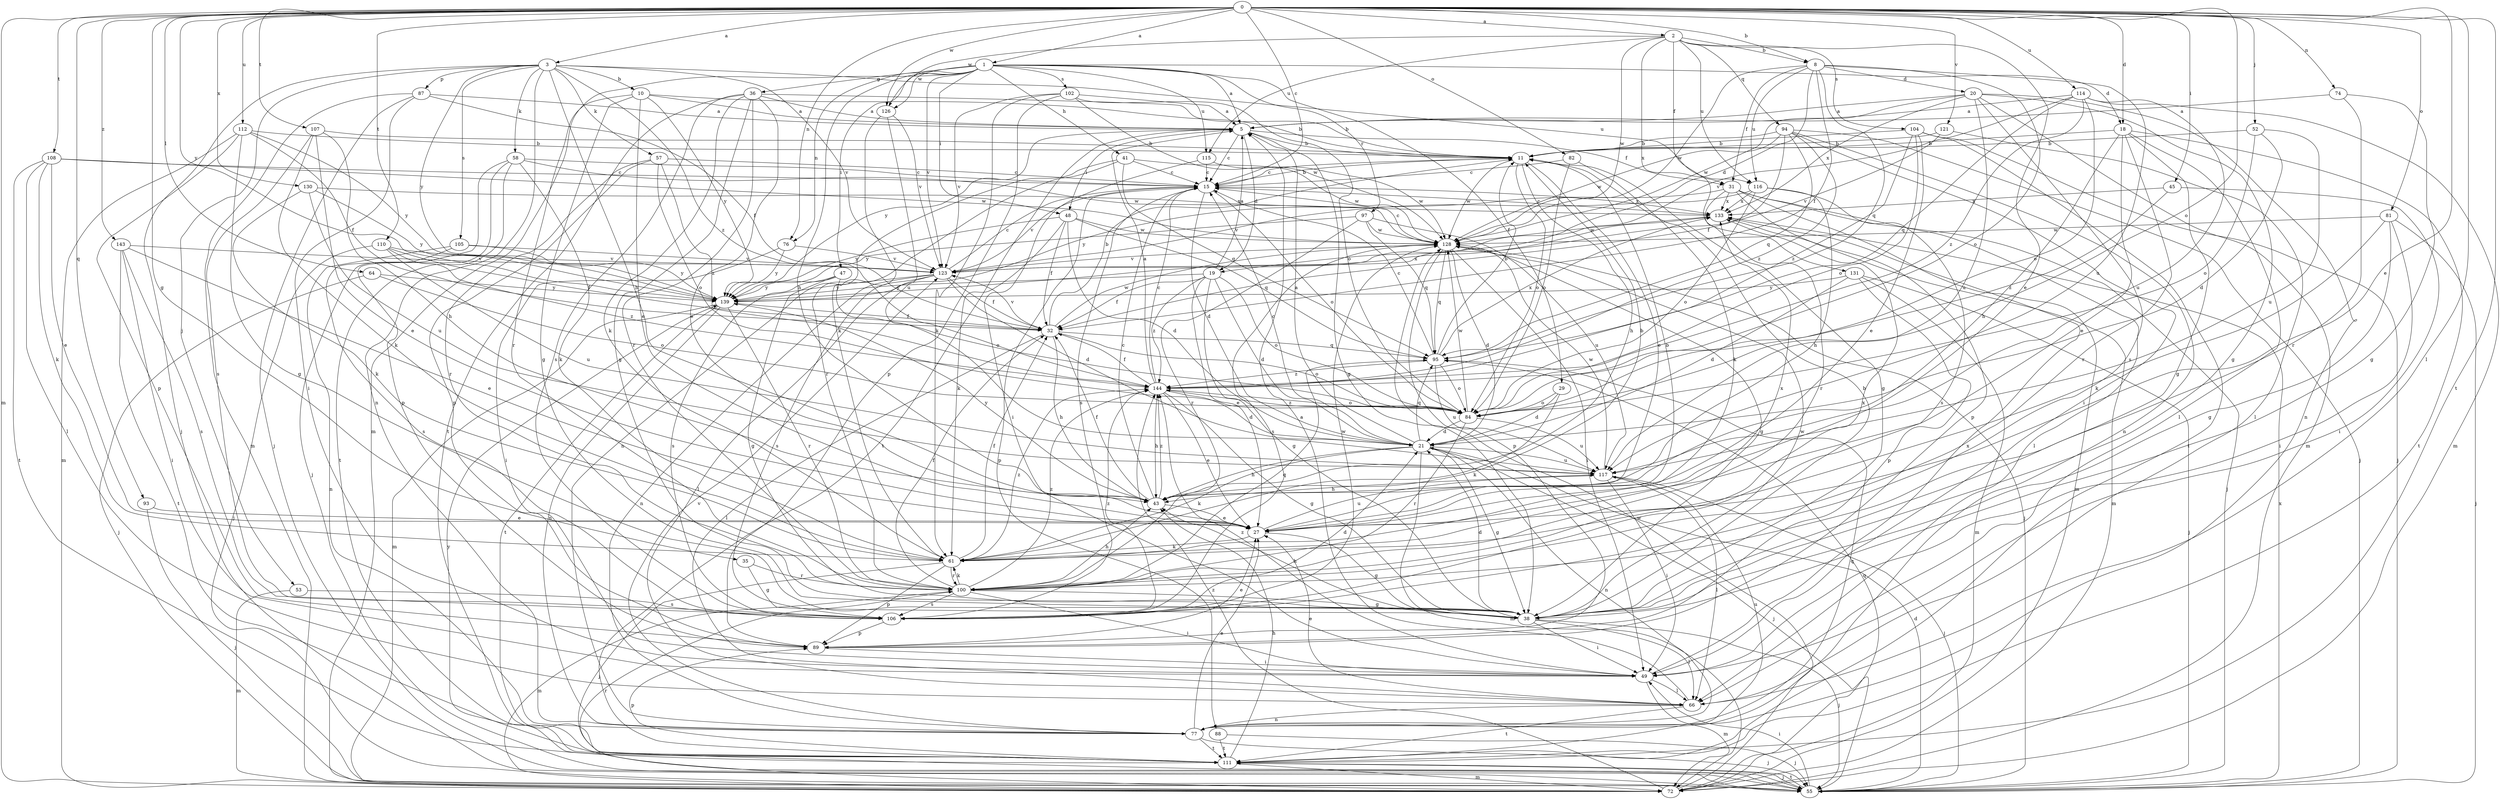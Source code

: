 strict digraph  {
0;
1;
2;
3;
5;
8;
10;
11;
15;
18;
19;
20;
21;
27;
29;
31;
32;
35;
36;
38;
41;
43;
45;
47;
48;
49;
52;
53;
55;
57;
58;
61;
64;
66;
72;
74;
76;
77;
81;
82;
84;
87;
88;
89;
93;
94;
95;
97;
100;
102;
104;
105;
106;
107;
108;
110;
111;
112;
114;
115;
116;
117;
121;
123;
126;
128;
130;
131;
133;
139;
143;
144;
0 -> 1  [label=a];
0 -> 2  [label=a];
0 -> 3  [label=a];
0 -> 8  [label=b];
0 -> 15  [label=c];
0 -> 18  [label=d];
0 -> 27  [label=e];
0 -> 35  [label=g];
0 -> 45  [label=i];
0 -> 52  [label=j];
0 -> 64  [label=l];
0 -> 66  [label=l];
0 -> 72  [label=m];
0 -> 74  [label=n];
0 -> 76  [label=n];
0 -> 81  [label=o];
0 -> 82  [label=o];
0 -> 84  [label=o];
0 -> 93  [label=q];
0 -> 107  [label=t];
0 -> 108  [label=t];
0 -> 110  [label=t];
0 -> 111  [label=t];
0 -> 112  [label=u];
0 -> 114  [label=u];
0 -> 121  [label=v];
0 -> 126  [label=w];
0 -> 130  [label=x];
0 -> 139  [label=y];
0 -> 143  [label=z];
1 -> 5  [label=a];
1 -> 18  [label=d];
1 -> 29  [label=f];
1 -> 36  [label=g];
1 -> 41  [label=h];
1 -> 43  [label=h];
1 -> 47  [label=i];
1 -> 48  [label=i];
1 -> 72  [label=m];
1 -> 76  [label=n];
1 -> 97  [label=r];
1 -> 102  [label=s];
1 -> 115  [label=u];
1 -> 123  [label=v];
1 -> 126  [label=w];
2 -> 8  [label=b];
2 -> 27  [label=e];
2 -> 31  [label=f];
2 -> 94  [label=q];
2 -> 104  [label=s];
2 -> 115  [label=u];
2 -> 116  [label=u];
2 -> 126  [label=w];
2 -> 128  [label=w];
2 -> 131  [label=x];
3 -> 10  [label=b];
3 -> 43  [label=h];
3 -> 53  [label=j];
3 -> 55  [label=j];
3 -> 57  [label=k];
3 -> 58  [label=k];
3 -> 77  [label=n];
3 -> 87  [label=p];
3 -> 105  [label=s];
3 -> 116  [label=u];
3 -> 123  [label=v];
3 -> 139  [label=y];
3 -> 144  [label=z];
5 -> 11  [label=b];
5 -> 15  [label=c];
5 -> 19  [label=d];
5 -> 31  [label=f];
5 -> 38  [label=g];
5 -> 48  [label=i];
5 -> 111  [label=t];
5 -> 139  [label=y];
8 -> 19  [label=d];
8 -> 20  [label=d];
8 -> 31  [label=f];
8 -> 32  [label=f];
8 -> 84  [label=o];
8 -> 95  [label=q];
8 -> 116  [label=u];
8 -> 117  [label=u];
8 -> 128  [label=w];
10 -> 5  [label=a];
10 -> 11  [label=b];
10 -> 27  [label=e];
10 -> 38  [label=g];
10 -> 100  [label=r];
10 -> 139  [label=y];
11 -> 15  [label=c];
11 -> 27  [label=e];
11 -> 38  [label=g];
11 -> 43  [label=h];
11 -> 84  [label=o];
11 -> 128  [label=w];
15 -> 11  [label=b];
15 -> 21  [label=d];
15 -> 84  [label=o];
15 -> 88  [label=p];
15 -> 106  [label=s];
15 -> 123  [label=v];
15 -> 133  [label=x];
18 -> 11  [label=b];
18 -> 27  [label=e];
18 -> 38  [label=g];
18 -> 43  [label=h];
18 -> 66  [label=l];
18 -> 100  [label=r];
18 -> 111  [label=t];
19 -> 5  [label=a];
19 -> 21  [label=d];
19 -> 27  [label=e];
19 -> 32  [label=f];
19 -> 38  [label=g];
19 -> 84  [label=o];
19 -> 139  [label=y];
19 -> 144  [label=z];
20 -> 5  [label=a];
20 -> 38  [label=g];
20 -> 72  [label=m];
20 -> 77  [label=n];
20 -> 106  [label=s];
20 -> 117  [label=u];
20 -> 128  [label=w];
20 -> 133  [label=x];
21 -> 5  [label=a];
21 -> 15  [label=c];
21 -> 38  [label=g];
21 -> 43  [label=h];
21 -> 55  [label=j];
21 -> 61  [label=k];
21 -> 72  [label=m];
21 -> 77  [label=n];
21 -> 95  [label=q];
21 -> 117  [label=u];
27 -> 11  [label=b];
27 -> 38  [label=g];
27 -> 61  [label=k];
27 -> 117  [label=u];
29 -> 21  [label=d];
29 -> 61  [label=k];
29 -> 84  [label=o];
31 -> 55  [label=j];
31 -> 66  [label=l];
31 -> 72  [label=m];
31 -> 89  [label=p];
31 -> 100  [label=r];
31 -> 133  [label=x];
31 -> 139  [label=y];
32 -> 11  [label=b];
32 -> 43  [label=h];
32 -> 66  [label=l];
32 -> 84  [label=o];
32 -> 95  [label=q];
32 -> 123  [label=v];
32 -> 128  [label=w];
35 -> 38  [label=g];
35 -> 100  [label=r];
36 -> 5  [label=a];
36 -> 11  [label=b];
36 -> 27  [label=e];
36 -> 38  [label=g];
36 -> 61  [label=k];
36 -> 100  [label=r];
36 -> 106  [label=s];
36 -> 111  [label=t];
38 -> 11  [label=b];
38 -> 21  [label=d];
38 -> 43  [label=h];
38 -> 49  [label=i];
38 -> 55  [label=j];
38 -> 66  [label=l];
38 -> 128  [label=w];
41 -> 15  [label=c];
41 -> 77  [label=n];
41 -> 95  [label=q];
41 -> 100  [label=r];
41 -> 128  [label=w];
43 -> 11  [label=b];
43 -> 15  [label=c];
43 -> 27  [label=e];
43 -> 32  [label=f];
43 -> 139  [label=y];
43 -> 144  [label=z];
45 -> 49  [label=i];
45 -> 133  [label=x];
45 -> 144  [label=z];
47 -> 38  [label=g];
47 -> 84  [label=o];
47 -> 106  [label=s];
47 -> 139  [label=y];
48 -> 21  [label=d];
48 -> 32  [label=f];
48 -> 61  [label=k];
48 -> 95  [label=q];
48 -> 128  [label=w];
48 -> 139  [label=y];
49 -> 66  [label=l];
49 -> 72  [label=m];
49 -> 133  [label=x];
49 -> 144  [label=z];
52 -> 11  [label=b];
52 -> 21  [label=d];
52 -> 84  [label=o];
52 -> 117  [label=u];
53 -> 72  [label=m];
53 -> 106  [label=s];
55 -> 21  [label=d];
55 -> 49  [label=i];
55 -> 111  [label=t];
55 -> 133  [label=x];
55 -> 139  [label=y];
57 -> 15  [label=c];
57 -> 84  [label=o];
57 -> 89  [label=p];
57 -> 100  [label=r];
57 -> 144  [label=z];
58 -> 15  [label=c];
58 -> 55  [label=j];
58 -> 61  [label=k];
58 -> 89  [label=p];
58 -> 111  [label=t];
58 -> 128  [label=w];
61 -> 32  [label=f];
61 -> 55  [label=j];
61 -> 89  [label=p];
61 -> 100  [label=r];
61 -> 133  [label=x];
61 -> 144  [label=z];
64 -> 55  [label=j];
64 -> 84  [label=o];
64 -> 139  [label=y];
66 -> 5  [label=a];
66 -> 27  [label=e];
66 -> 77  [label=n];
66 -> 111  [label=t];
72 -> 95  [label=q];
72 -> 100  [label=r];
72 -> 128  [label=w];
72 -> 144  [label=z];
74 -> 5  [label=a];
74 -> 38  [label=g];
74 -> 100  [label=r];
76 -> 49  [label=i];
76 -> 123  [label=v];
76 -> 139  [label=y];
77 -> 27  [label=e];
77 -> 55  [label=j];
77 -> 111  [label=t];
77 -> 117  [label=u];
77 -> 123  [label=v];
81 -> 38  [label=g];
81 -> 49  [label=i];
81 -> 55  [label=j];
81 -> 61  [label=k];
81 -> 128  [label=w];
82 -> 15  [label=c];
82 -> 61  [label=k];
82 -> 84  [label=o];
84 -> 21  [label=d];
84 -> 100  [label=r];
84 -> 117  [label=u];
84 -> 128  [label=w];
84 -> 144  [label=z];
87 -> 5  [label=a];
87 -> 32  [label=f];
87 -> 49  [label=i];
87 -> 55  [label=j];
87 -> 72  [label=m];
88 -> 55  [label=j];
88 -> 111  [label=t];
89 -> 27  [label=e];
89 -> 49  [label=i];
93 -> 27  [label=e];
93 -> 55  [label=j];
94 -> 11  [label=b];
94 -> 32  [label=f];
94 -> 49  [label=i];
94 -> 55  [label=j];
94 -> 77  [label=n];
94 -> 95  [label=q];
94 -> 128  [label=w];
94 -> 144  [label=z];
95 -> 11  [label=b];
95 -> 15  [label=c];
95 -> 84  [label=o];
95 -> 117  [label=u];
95 -> 133  [label=x];
95 -> 144  [label=z];
97 -> 95  [label=q];
97 -> 100  [label=r];
97 -> 117  [label=u];
97 -> 128  [label=w];
97 -> 139  [label=y];
100 -> 32  [label=f];
100 -> 38  [label=g];
100 -> 43  [label=h];
100 -> 49  [label=i];
100 -> 61  [label=k];
100 -> 72  [label=m];
100 -> 95  [label=q];
100 -> 106  [label=s];
100 -> 133  [label=x];
100 -> 144  [label=z];
102 -> 5  [label=a];
102 -> 61  [label=k];
102 -> 84  [label=o];
102 -> 89  [label=p];
102 -> 123  [label=v];
102 -> 128  [label=w];
104 -> 11  [label=b];
104 -> 27  [label=e];
104 -> 55  [label=j];
104 -> 84  [label=o];
104 -> 111  [label=t];
104 -> 144  [label=z];
105 -> 77  [label=n];
105 -> 106  [label=s];
105 -> 123  [label=v];
105 -> 139  [label=y];
106 -> 21  [label=d];
106 -> 89  [label=p];
106 -> 128  [label=w];
106 -> 144  [label=z];
107 -> 11  [label=b];
107 -> 27  [label=e];
107 -> 43  [label=h];
107 -> 61  [label=k];
107 -> 106  [label=s];
108 -> 15  [label=c];
108 -> 27  [label=e];
108 -> 61  [label=k];
108 -> 66  [label=l];
108 -> 111  [label=t];
108 -> 128  [label=w];
110 -> 32  [label=f];
110 -> 55  [label=j];
110 -> 117  [label=u];
110 -> 123  [label=v];
110 -> 144  [label=z];
111 -> 43  [label=h];
111 -> 55  [label=j];
111 -> 72  [label=m];
111 -> 89  [label=p];
111 -> 95  [label=q];
112 -> 11  [label=b];
112 -> 32  [label=f];
112 -> 38  [label=g];
112 -> 72  [label=m];
112 -> 89  [label=p];
112 -> 139  [label=y];
114 -> 5  [label=a];
114 -> 72  [label=m];
114 -> 84  [label=o];
114 -> 95  [label=q];
114 -> 117  [label=u];
114 -> 123  [label=v];
114 -> 144  [label=z];
115 -> 15  [label=c];
115 -> 49  [label=i];
115 -> 128  [label=w];
116 -> 43  [label=h];
116 -> 84  [label=o];
116 -> 106  [label=s];
116 -> 123  [label=v];
116 -> 133  [label=x];
117 -> 43  [label=h];
117 -> 49  [label=i];
117 -> 55  [label=j];
117 -> 66  [label=l];
117 -> 128  [label=w];
121 -> 11  [label=b];
121 -> 66  [label=l];
121 -> 123  [label=v];
123 -> 15  [label=c];
123 -> 21  [label=d];
123 -> 32  [label=f];
123 -> 66  [label=l];
123 -> 77  [label=n];
123 -> 106  [label=s];
123 -> 139  [label=y];
126 -> 61  [label=k];
126 -> 117  [label=u];
126 -> 123  [label=v];
128 -> 15  [label=c];
128 -> 21  [label=d];
128 -> 38  [label=g];
128 -> 49  [label=i];
128 -> 55  [label=j];
128 -> 89  [label=p];
128 -> 95  [label=q];
128 -> 106  [label=s];
128 -> 123  [label=v];
130 -> 61  [label=k];
130 -> 117  [label=u];
130 -> 133  [label=x];
130 -> 139  [label=y];
131 -> 21  [label=d];
131 -> 55  [label=j];
131 -> 72  [label=m];
131 -> 89  [label=p];
131 -> 139  [label=y];
133 -> 15  [label=c];
133 -> 72  [label=m];
133 -> 128  [label=w];
139 -> 32  [label=f];
139 -> 72  [label=m];
139 -> 77  [label=n];
139 -> 100  [label=r];
139 -> 111  [label=t];
139 -> 133  [label=x];
143 -> 27  [label=e];
143 -> 49  [label=i];
143 -> 106  [label=s];
143 -> 111  [label=t];
143 -> 123  [label=v];
144 -> 5  [label=a];
144 -> 15  [label=c];
144 -> 21  [label=d];
144 -> 27  [label=e];
144 -> 32  [label=f];
144 -> 38  [label=g];
144 -> 43  [label=h];
144 -> 84  [label=o];
}
